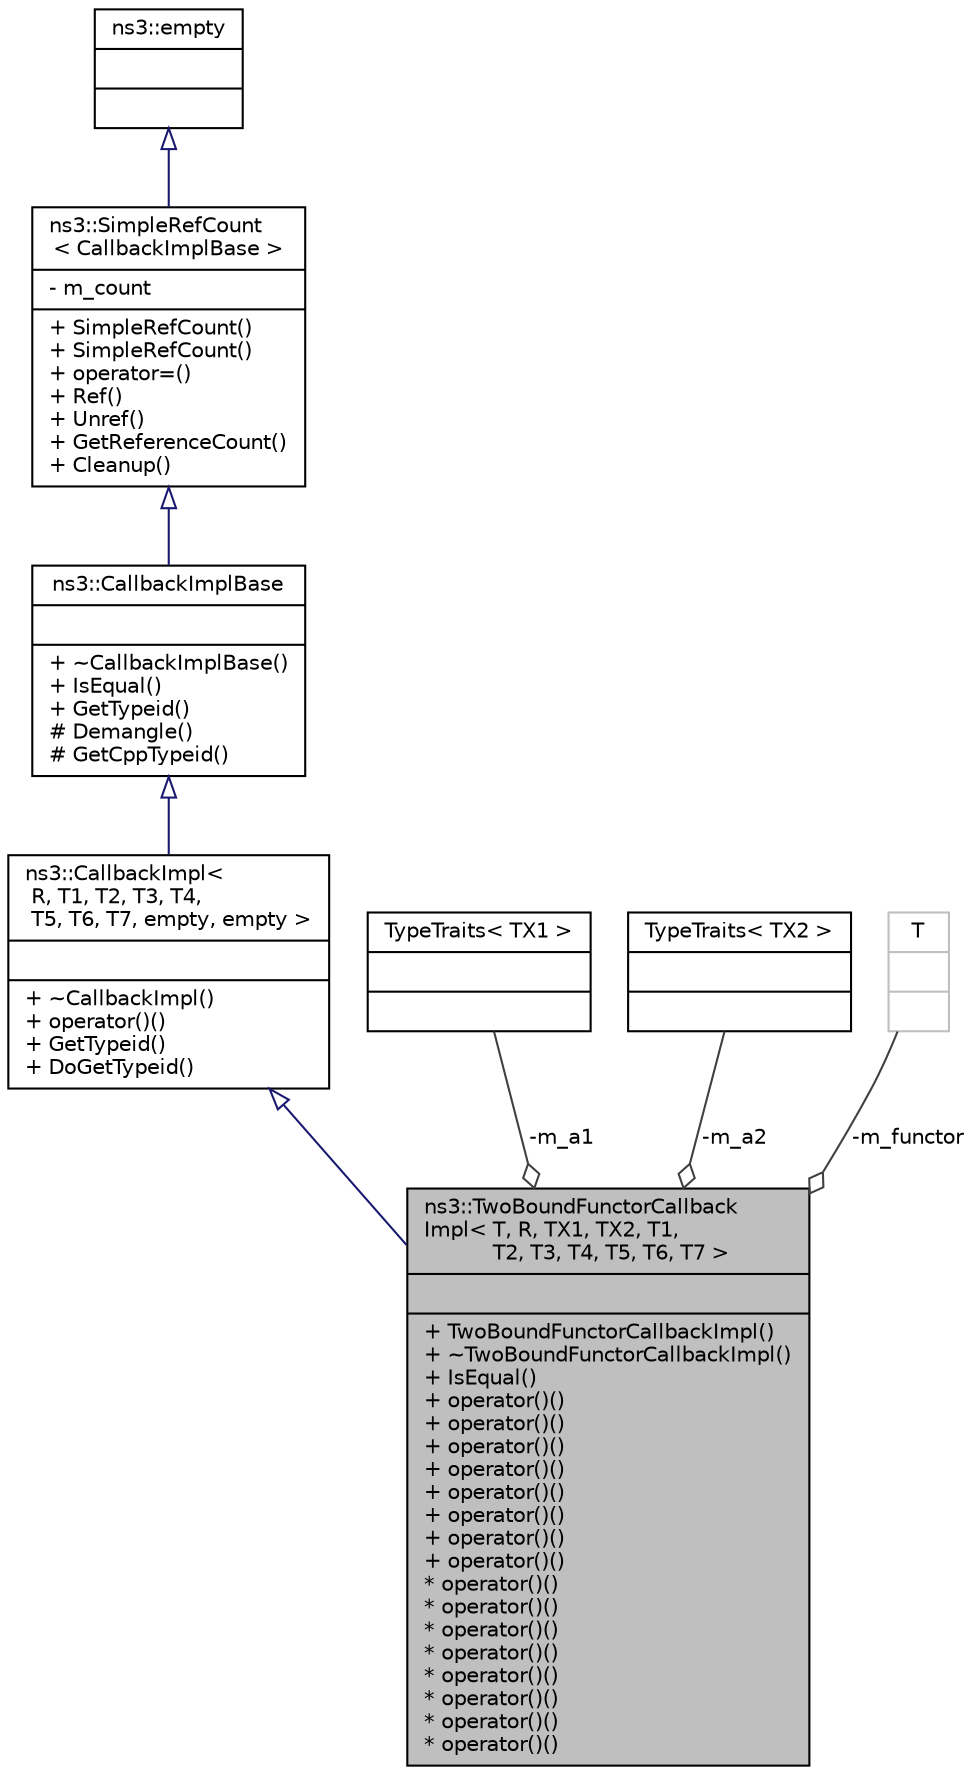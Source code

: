 digraph "ns3::TwoBoundFunctorCallbackImpl&lt; T, R, TX1, TX2, T1, T2, T3, T4, T5, T6, T7 &gt;"
{
  edge [fontname="Helvetica",fontsize="10",labelfontname="Helvetica",labelfontsize="10"];
  node [fontname="Helvetica",fontsize="10",shape=record];
  Node1 [label="{ns3::TwoBoundFunctorCallback\lImpl\< T, R, TX1, TX2, T1,\l T2, T3, T4, T5, T6, T7 \>\n||+ TwoBoundFunctorCallbackImpl()\l+ ~TwoBoundFunctorCallbackImpl()\l+ IsEqual()\l+ operator()()\l+ operator()()\l+ operator()()\l+ operator()()\l+ operator()()\l+ operator()()\l+ operator()()\l+ operator()()\l* operator()()\l* operator()()\l* operator()()\l* operator()()\l* operator()()\l* operator()()\l* operator()()\l* operator()()\l}",height=0.2,width=0.4,color="black", fillcolor="grey75", style="filled", fontcolor="black"];
  Node2 -> Node1 [dir="back",color="midnightblue",fontsize="10",style="solid",arrowtail="onormal"];
  Node2 [label="{ns3::CallbackImpl\<\l R, T1, T2, T3, T4,\l T5, T6, T7, empty, empty \>\n||+ ~CallbackImpl()\l+ operator()()\l+ GetTypeid()\l+ DoGetTypeid()\l}",height=0.2,width=0.4,color="black", fillcolor="white", style="filled",URL="$d0/dea/classns3_1_1CallbackImpl_3_01R_00_01T1_00_01T2_00_01T3_00_01T4_00_01T5_00_01T6_00_01T7_00_01empty_00_01empty_01_4.html"];
  Node3 -> Node2 [dir="back",color="midnightblue",fontsize="10",style="solid",arrowtail="onormal"];
  Node3 [label="{ns3::CallbackImplBase\n||+ ~CallbackImplBase()\l+ IsEqual()\l+ GetTypeid()\l# Demangle()\l# GetCppTypeid()\l}",height=0.2,width=0.4,color="black", fillcolor="white", style="filled",URL="$d3/dfa/classns3_1_1CallbackImplBase.html"];
  Node4 -> Node3 [dir="back",color="midnightblue",fontsize="10",style="solid",arrowtail="onormal"];
  Node4 [label="{ns3::SimpleRefCount\l\< CallbackImplBase \>\n|- m_count\l|+ SimpleRefCount()\l+ SimpleRefCount()\l+ operator=()\l+ Ref()\l+ Unref()\l+ GetReferenceCount()\l+ Cleanup()\l}",height=0.2,width=0.4,color="black", fillcolor="white", style="filled",URL="$da/da1/classns3_1_1SimpleRefCount.html"];
  Node5 -> Node4 [dir="back",color="midnightblue",fontsize="10",style="solid",arrowtail="onormal"];
  Node5 [label="{ns3::empty\n||}",height=0.2,width=0.4,color="black", fillcolor="white", style="filled",URL="$d9/d6a/classns3_1_1empty.html",tooltip="make Callback use a separate empty type "];
  Node6 -> Node1 [color="grey25",fontsize="10",style="solid",label=" -m_a1" ,arrowhead="odiamond"];
  Node6 [label="{TypeTraits\< TX1 \>\n||}",height=0.2,width=0.4,color="black", fillcolor="white", style="filled",URL="$d1/da2/structTypeTraits.html"];
  Node7 -> Node1 [color="grey25",fontsize="10",style="solid",label=" -m_a2" ,arrowhead="odiamond"];
  Node7 [label="{TypeTraits\< TX2 \>\n||}",height=0.2,width=0.4,color="black", fillcolor="white", style="filled",URL="$d1/da2/structTypeTraits.html"];
  Node8 -> Node1 [color="grey25",fontsize="10",style="solid",label=" -m_functor" ,arrowhead="odiamond"];
  Node8 [label="{T\n||}",height=0.2,width=0.4,color="grey75", fillcolor="white", style="filled"];
}
